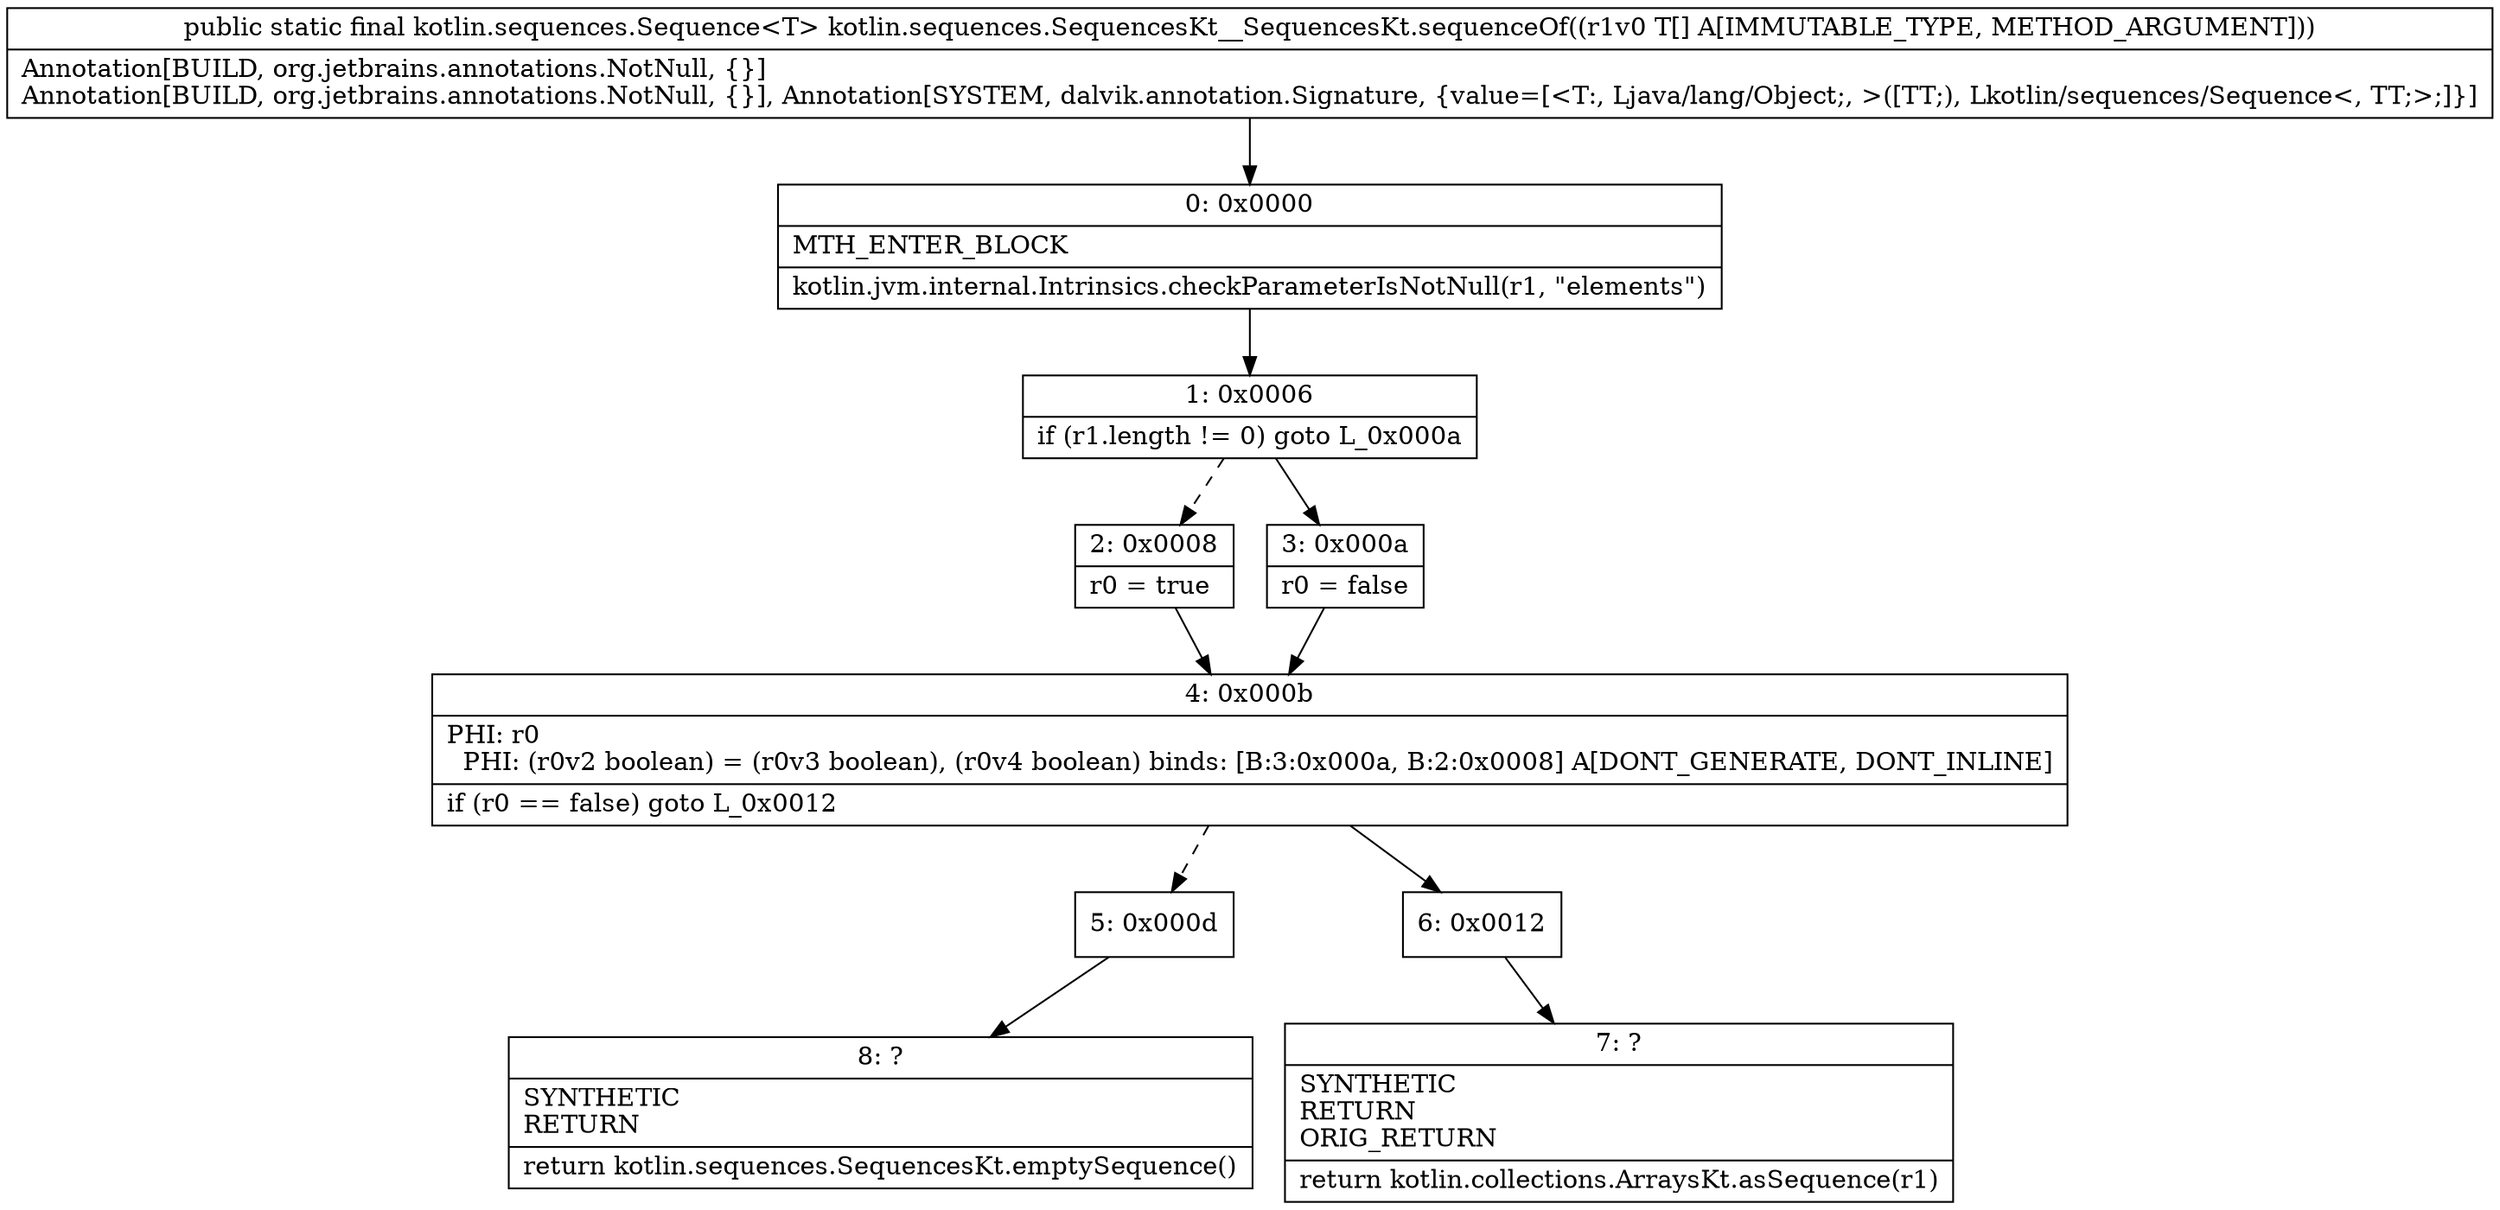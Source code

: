 digraph "CFG forkotlin.sequences.SequencesKt__SequencesKt.sequenceOf([Ljava\/lang\/Object;)Lkotlin\/sequences\/Sequence;" {
Node_0 [shape=record,label="{0\:\ 0x0000|MTH_ENTER_BLOCK\l|kotlin.jvm.internal.Intrinsics.checkParameterIsNotNull(r1, \"elements\")\l}"];
Node_1 [shape=record,label="{1\:\ 0x0006|if (r1.length != 0) goto L_0x000a\l}"];
Node_2 [shape=record,label="{2\:\ 0x0008|r0 = true\l}"];
Node_3 [shape=record,label="{3\:\ 0x000a|r0 = false\l}"];
Node_4 [shape=record,label="{4\:\ 0x000b|PHI: r0 \l  PHI: (r0v2 boolean) = (r0v3 boolean), (r0v4 boolean) binds: [B:3:0x000a, B:2:0x0008] A[DONT_GENERATE, DONT_INLINE]\l|if (r0 == false) goto L_0x0012\l}"];
Node_5 [shape=record,label="{5\:\ 0x000d}"];
Node_6 [shape=record,label="{6\:\ 0x0012}"];
Node_7 [shape=record,label="{7\:\ ?|SYNTHETIC\lRETURN\lORIG_RETURN\l|return kotlin.collections.ArraysKt.asSequence(r1)\l}"];
Node_8 [shape=record,label="{8\:\ ?|SYNTHETIC\lRETURN\l|return kotlin.sequences.SequencesKt.emptySequence()\l}"];
MethodNode[shape=record,label="{public static final kotlin.sequences.Sequence\<T\> kotlin.sequences.SequencesKt__SequencesKt.sequenceOf((r1v0 T[] A[IMMUTABLE_TYPE, METHOD_ARGUMENT]))  | Annotation[BUILD, org.jetbrains.annotations.NotNull, \{\}]\lAnnotation[BUILD, org.jetbrains.annotations.NotNull, \{\}], Annotation[SYSTEM, dalvik.annotation.Signature, \{value=[\<T:, Ljava\/lang\/Object;, \>([TT;), Lkotlin\/sequences\/Sequence\<, TT;\>;]\}]\l}"];
MethodNode -> Node_0;
Node_0 -> Node_1;
Node_1 -> Node_2[style=dashed];
Node_1 -> Node_3;
Node_2 -> Node_4;
Node_3 -> Node_4;
Node_4 -> Node_5[style=dashed];
Node_4 -> Node_6;
Node_5 -> Node_8;
Node_6 -> Node_7;
}

